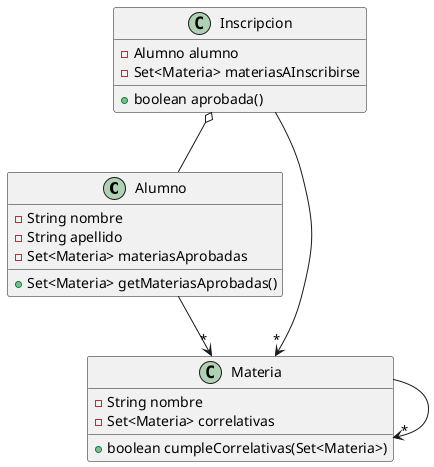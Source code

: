 @startuml
'https://plantuml.com/class-diagram

class Alumno {
    -String nombre
    -String apellido
    -Set<Materia> materiasAprobadas
    +Set<Materia> getMateriasAprobadas()
}

class Inscripcion {
    -Alumno alumno
    -Set<Materia> materiasAInscribirse
    +boolean aprobada()
}

class Materia {
    -String nombre
    -Set<Materia> correlativas
    +boolean cumpleCorrelativas(Set<Materia>)
}

Alumno --> "*" Materia
Materia --> "*" Materia
Inscripcion o-- Alumno
Inscripcion --> "*" Materia

@enduml